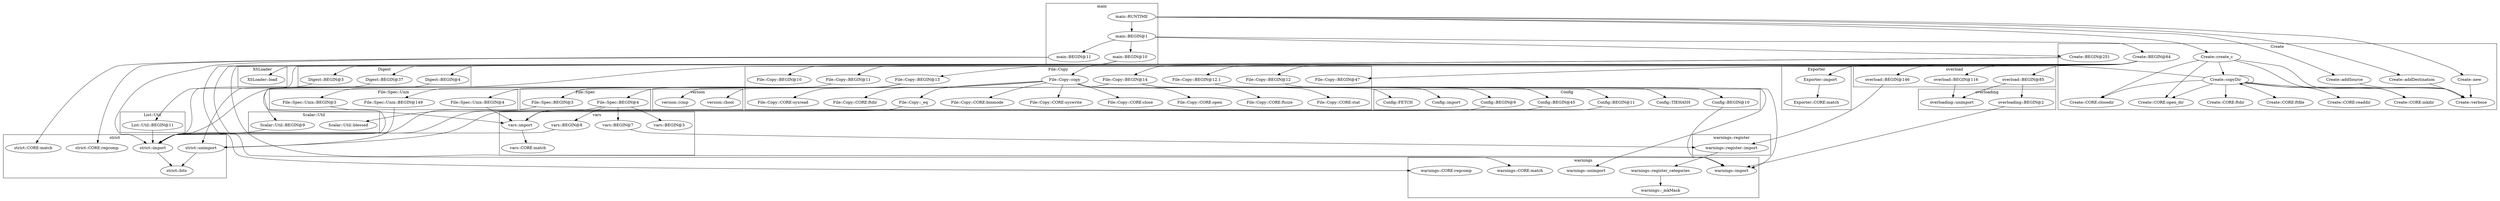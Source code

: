 digraph {
graph [overlap=false]
subgraph cluster_Scalar_Util {
	label="Scalar::Util";
	"Scalar::Util::BEGIN@9";
	"Scalar::Util::blessed";
}
subgraph cluster_XSLoader {
	label="XSLoader";
	"XSLoader::load";
}
subgraph cluster_File_Spec {
	label="File::Spec";
	"File::Spec::BEGIN@4";
	"File::Spec::BEGIN@3";
}
subgraph cluster_Config {
	label="Config";
	"Config::BEGIN@11";
	"Config::TIEHASH";
	"Config::BEGIN@45";
	"Config::BEGIN@10";
	"Config::BEGIN@9";
	"Config::import";
	"Config::FETCH";
}
subgraph cluster_File_Spec_Unix {
	label="File::Spec::Unix";
	"File::Spec::Unix::BEGIN@4";
	"File::Spec::Unix::BEGIN@3";
	"File::Spec::Unix::BEGIN@149";
}
subgraph cluster_List_Util {
	label="List::Util";
	"List::Util::BEGIN@11";
}
subgraph cluster_Digest {
	label="Digest";
	"Digest::BEGIN@4";
	"Digest::BEGIN@3";
	"Digest::BEGIN@37";
}
subgraph cluster_warnings {
	label="warnings";
	"warnings::unimport";
	"warnings::CORE:regcomp";
	"warnings::register_categories";
	"warnings::_mkMask";
	"warnings::CORE:match";
	"warnings::import";
}
subgraph cluster_File_Copy {
	label="File::Copy";
	"File::Copy::BEGIN@13";
	"File::Copy::copy";
	"File::Copy::BEGIN@12";
	"File::Copy::BEGIN@10";
	"File::Copy::BEGIN@11";
	"File::Copy::CORE:binmode";
	"File::Copy::BEGIN@47";
	"File::Copy::CORE:syswrite";
	"File::Copy::BEGIN@14";
	"File::Copy::CORE:close";
	"File::Copy::CORE:open";
	"File::Copy::CORE:ftsize";
	"File::Copy::CORE:stat";
	"File::Copy::CORE:sysread";
	"File::Copy::CORE:ftdir";
	"File::Copy::BEGIN@12.1";
	"File::Copy::_eq";
}
subgraph cluster_version {
	label="version";
	"version::(bool";
	"version::(cmp";
}
subgraph cluster_overload {
	label="overload";
	"overload::BEGIN@116";
	"overload::BEGIN@146";
	"overload::BEGIN@85";
}
subgraph cluster_vars {
	label="vars";
	"vars::BEGIN@3";
	"vars::BEGIN@8";
	"vars::import";
	"vars::CORE:match";
	"vars::BEGIN@7";
}
subgraph cluster_Create {
	label="Create";
	"Create::CORE:mkdir";
	"Create::addDestination";
	"Create::new";
	"Create::BEGIN@64";
	"Create::CORE:ftfile";
	"Create::CORE:readdir";
	"Create::create_c";
	"Create::CORE:ftdir";
	"Create::verbose";
	"Create::CORE:closedir";
	"Create::CORE:open_dir";
	"Create::BEGIN@251";
	"Create::copyDir";
	"Create::addSource";
}
subgraph cluster_overloading {
	label="overloading";
	"overloading::BEGIN@2";
	"overloading::unimport";
}
subgraph cluster_Exporter {
	label="Exporter";
	"Exporter::import";
	"Exporter::CORE:match";
}
subgraph cluster_main {
	label="main";
	"main::BEGIN@10";
	"main::BEGIN@1";
	"main::RUNTIME";
	"main::BEGIN@11";
}
subgraph cluster_strict {
	label="strict";
	"strict::import";
	"strict::CORE:regcomp";
	"strict::unimport";
	"strict::bits";
	"strict::CORE:match";
}
subgraph cluster_warnings_register {
	label="warnings::register";
	"warnings::register::import";
}
"main::RUNTIME" -> "Create::addDestination";
"Create::copyDir" -> "Create::CORE:ftfile";
"main::RUNTIME" -> "Create::create_c";
"File::Copy::BEGIN@13" -> "File::Spec::Unix::BEGIN@149";
"Create::BEGIN@251" -> "Digest::BEGIN@4";
"File::Copy::BEGIN@14" -> "Config::BEGIN@10";
"Create::BEGIN@64" -> "File::Copy::BEGIN@47";
"main::BEGIN@11" -> "strict::CORE:match";
"Create::create_c" -> "Create::copyDir";
"Create::copyDir" -> "Create::copyDir";
"File::Copy::copy" -> "File::Copy::CORE:close";
"File::Copy::copy" -> "File::Copy::CORE:open";
"Create::copyDir" -> "Create::CORE:readdir";
"Exporter::import" -> "Exporter::CORE:match";
"File::Copy::copy" -> "File::Copy::CORE:sysread";
"strict::import" -> "strict::bits";
"strict::unimport" -> "strict::bits";
"Create::BEGIN@64" -> "overload::BEGIN@85";
"File::Copy::BEGIN@12.1" -> "warnings::unimport";
"Create::BEGIN@64" -> "Exporter::import";
"File::Copy::copy" -> "File::Copy::_eq";
"main::RUNTIME" -> "Create::addSource";
"overload::BEGIN@116" -> "overloading::unimport";
"overload::BEGIN@85" -> "overloading::unimport";
"Create::BEGIN@64" -> "File::Copy::BEGIN@13";
"Config::BEGIN@45" -> "strict::unimport";
"Digest::BEGIN@37" -> "strict::unimport";
"File::Spec::Unix::BEGIN@149" -> "strict::unimport";
"main::BEGIN@10" -> "warnings::CORE:match";
"main::BEGIN@11" -> "strict::CORE:regcomp";
"File::Copy::copy" -> "File::Copy::CORE:syswrite";
"Create::BEGIN@64" -> "List::Util::BEGIN@11";
"main::RUNTIME" -> "Create::new";
"warnings::register_categories" -> "warnings::_mkMask";
"warnings::register::import" -> "warnings::register_categories";
"File::Copy::BEGIN@14" -> "version::(bool";
"File::Copy::copy" -> "File::Copy::CORE:ftdir";
"main::BEGIN@10" -> "warnings::import";
"Config::BEGIN@10" -> "warnings::import";
"File::Copy::BEGIN@12" -> "warnings::import";
"overloading::BEGIN@2" -> "warnings::import";
"File::Copy::BEGIN@14" -> "Config::BEGIN@11";
"Create::create_c" -> "Create::CORE:closedir";
"Create::copyDir" -> "Create::CORE:closedir";
"File::Copy::BEGIN@14" -> "Config::BEGIN@45";
"File::Copy::BEGIN@14" -> "Config::TIEHASH";
"File::Copy::BEGIN@14" -> "Config::import";
"Create::copyDir" -> "Create::CORE:ftdir";
"File::Spec::BEGIN@4" -> "vars::BEGIN@8";
"Create::BEGIN@64" -> "File::Copy::BEGIN@11";
"File::Copy::BEGIN@14" -> "Config::BEGIN@9";
"File::Copy::BEGIN@13" -> "File::Spec::Unix::BEGIN@3";
"File::Copy::_eq" -> "Scalar::Util::blessed";
"Create::create_c" -> "Create::CORE:open_dir";
"Create::copyDir" -> "Create::CORE:open_dir";
"Create::BEGIN@64" -> "File::Copy::BEGIN@14";
"File::Copy::copy" -> "File::Copy::CORE:stat";
"Config::BEGIN@11" -> "vars::import";
"Digest::BEGIN@4" -> "vars::import";
"File::Spec::BEGIN@4" -> "vars::import";
"File::Spec::Unix::BEGIN@4" -> "vars::import";
"main::BEGIN@1" -> "Create::BEGIN@64";
"Create::BEGIN@64" -> "overload::BEGIN@116";
"File::Copy::BEGIN@14" -> "version::(cmp";
"vars::import" -> "vars::CORE:match";
"main::BEGIN@1" -> "main::BEGIN@10";
"Create::BEGIN@64" -> "Scalar::Util::BEGIN@9";
"Create::create_c" -> "Create::CORE:mkdir";
"Create::copyDir" -> "Create::CORE:mkdir";
"Create::copyDir" -> "File::Copy::copy";
"Create::BEGIN@64" -> "File::Copy::BEGIN@12";
"Create::BEGIN@251" -> "Digest::BEGIN@37";
"File::Copy::BEGIN@13" -> "File::Spec::BEGIN@3";
"Create::BEGIN@64" -> "File::Copy::BEGIN@10";
"File::Spec::BEGIN@4" -> "vars::BEGIN@3";
"Create::addDestination" -> "Create::verbose";
"Create::new" -> "Create::verbose";
"Create::create_c" -> "Create::verbose";
"Create::addSource" -> "Create::verbose";
"Create::copyDir" -> "Create::verbose";
"File::Copy::copy" -> "File::Copy::CORE:binmode";
"Create::BEGIN@64" -> "XSLoader::load";
"File::Copy::copy" -> "Config::FETCH";
"main::BEGIN@1" -> "Create::BEGIN@251";
"File::Copy::copy" -> "File::Copy::CORE:ftsize";
"main::RUNTIME" -> "main::BEGIN@1";
"Create::BEGIN@64" -> "overload::BEGIN@146";
"Create::BEGIN@64" -> "File::Copy::BEGIN@12.1";
"main::BEGIN@10" -> "warnings::CORE:regcomp";
"File::Copy::BEGIN@13" -> "File::Spec::BEGIN@4";
"List::Util::BEGIN@11" -> "strict::import";
"Scalar::Util::BEGIN@9" -> "strict::import";
"File::Spec::BEGIN@3" -> "strict::import";
"vars::BEGIN@8" -> "strict::import";
"File::Copy::BEGIN@11" -> "strict::import";
"Config::BEGIN@9" -> "strict::import";
"File::Spec::Unix::BEGIN@3" -> "strict::import";
"Digest::BEGIN@3" -> "strict::import";
"main::BEGIN@11" -> "strict::import";
"File::Copy::BEGIN@13" -> "File::Spec::Unix::BEGIN@4";
"File::Spec::BEGIN@4" -> "vars::BEGIN@7";
"overload::BEGIN@85" -> "overloading::BEGIN@2";
"Create::BEGIN@251" -> "Digest::BEGIN@3";
"overload::BEGIN@146" -> "warnings::register::import";
"vars::BEGIN@7" -> "warnings::register::import";
"main::BEGIN@1" -> "main::BEGIN@11";
}

